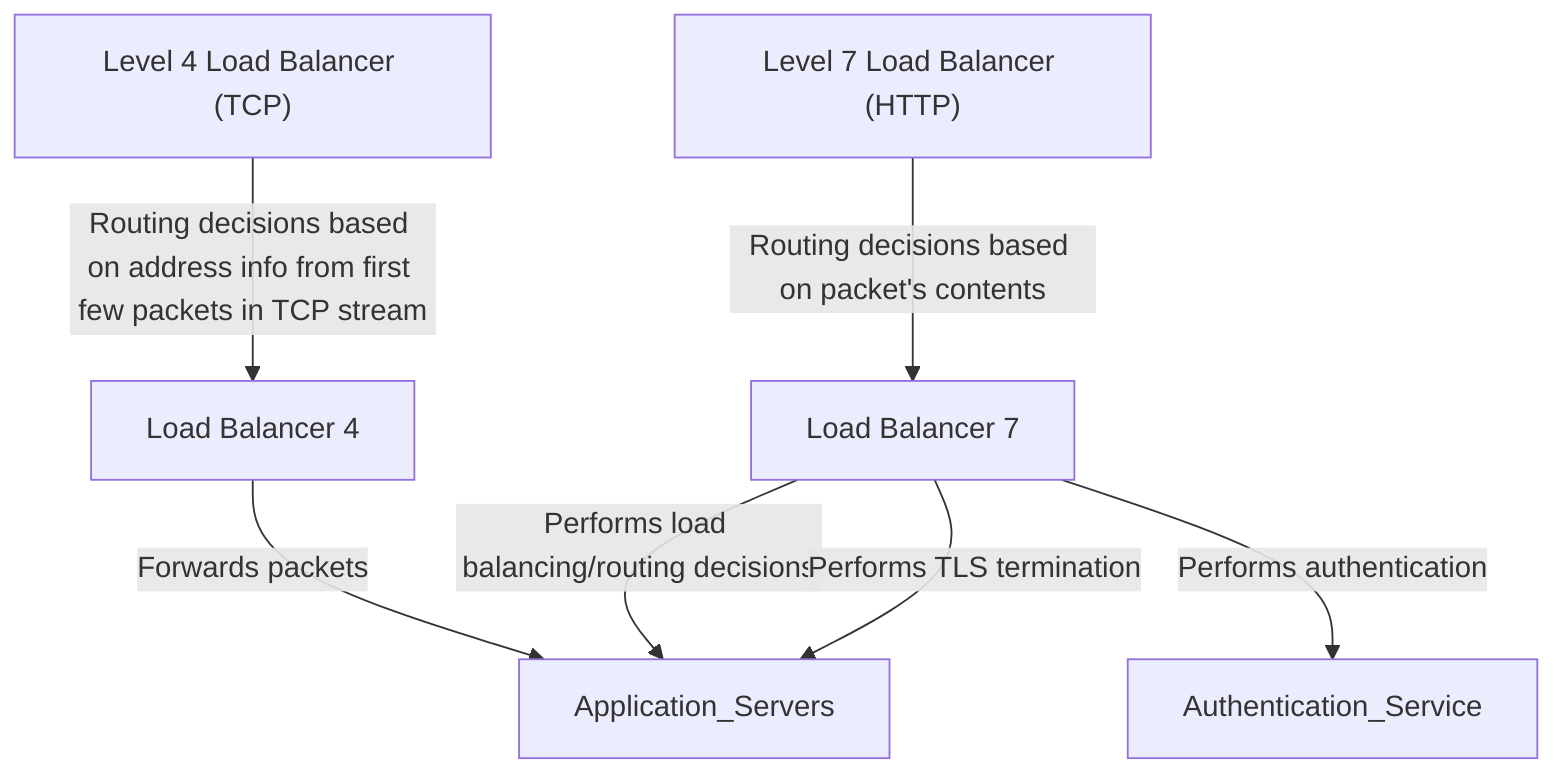 graph TD;
    Level_4_Load_Balancer["Level 4 Load Balancer (TCP)"] --> |Routing decisions based on address info from first few packets in TCP stream| Load_Balancer_4;
    Load_Balancer_4["Load Balancer 4"] --> |Forwards packets| Application_Servers;
    Level_7_Load_Balancer["Level 7 Load Balancer (HTTP)"] --> |Routing decisions based on packet's contents| Load_Balancer_7;
    Load_Balancer_7["Load Balancer 7"] --> |Performs load balancing/routing decisions| Application_Servers;
    Load_Balancer_7 --> |Performs authentication| Authentication_Service;
    Load_Balancer_7 --> |Performs TLS termination| Application_Servers;